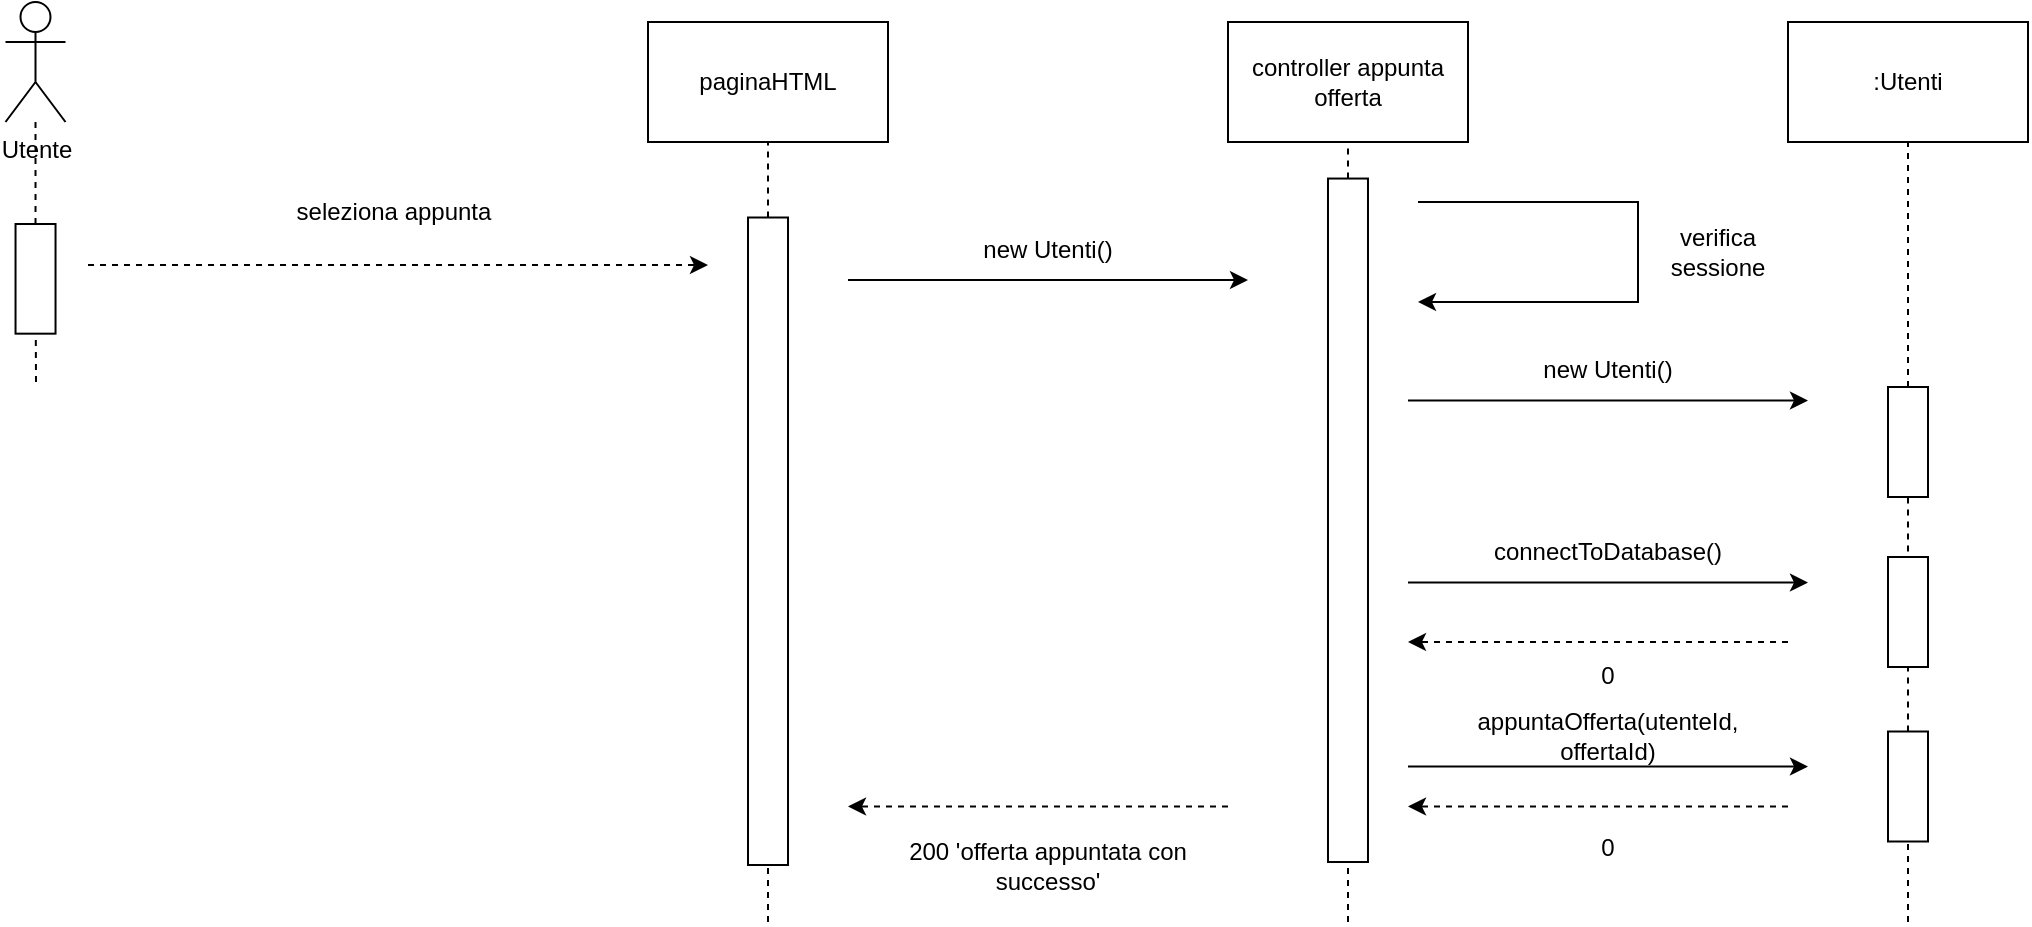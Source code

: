 <mxfile version="27.1.4">
  <diagram id="gwUhwwIQdEspnQJv_WbK" name="Pagina-1">
    <mxGraphModel dx="1699" dy="1652" grid="1" gridSize="10" guides="1" tooltips="1" connect="1" arrows="0" fold="1" page="1" pageScale="1" pageWidth="827" pageHeight="1169" math="0" shadow="0">
      <root>
        <mxCell id="0" />
        <mxCell id="1" parent="0" />
        <mxCell id="FgpJdpsvdST_ZWDqFQEa-1" value="Utente" style="shape=umlActor;verticalLabelPosition=bottom;verticalAlign=top;html=1;outlineConnect=0;" parent="1" vertex="1">
          <mxGeometry x="-351.25" y="-150" width="30" height="60" as="geometry" />
        </mxCell>
        <mxCell id="FgpJdpsvdST_ZWDqFQEa-4" value="" style="endArrow=none;dashed=1;html=1;rounded=0;" parent="1" source="WTWF-vKirUXl5wXtsg50-43" target="FgpJdpsvdST_ZWDqFQEa-1" edge="1">
          <mxGeometry width="50" height="50" relative="1" as="geometry">
            <mxPoint x="-336.25" y="611" as="sourcePoint" />
            <mxPoint x="-321.25" y="191" as="targetPoint" />
            <Array as="points" />
          </mxGeometry>
        </mxCell>
        <mxCell id="FgpJdpsvdST_ZWDqFQEa-5" value="controller appunta offerta" style="rounded=0;whiteSpace=wrap;html=1;" parent="1" vertex="1">
          <mxGeometry x="260" y="-140" width="120" height="60" as="geometry" />
        </mxCell>
        <mxCell id="FgpJdpsvdST_ZWDqFQEa-6" value="" style="endArrow=none;dashed=1;html=1;rounded=0;entryX=0.5;entryY=1;entryDx=0;entryDy=0;" parent="1" source="WTWF-vKirUXl5wXtsg50-3" target="FgpJdpsvdST_ZWDqFQEa-5" edge="1">
          <mxGeometry width="50" height="50" relative="1" as="geometry">
            <mxPoint x="320.001" y="99.375" as="sourcePoint" />
            <mxPoint x="320.001" y="76.25" as="targetPoint" />
          </mxGeometry>
        </mxCell>
        <mxCell id="FgpJdpsvdST_ZWDqFQEa-7" value=":Utenti" style="rounded=0;whiteSpace=wrap;html=1;" parent="1" vertex="1">
          <mxGeometry x="540" y="-140" width="120" height="60" as="geometry" />
        </mxCell>
        <mxCell id="FgpJdpsvdST_ZWDqFQEa-10" value="" style="endArrow=none;dashed=1;html=1;rounded=0;entryX=0.5;entryY=1;entryDx=0;entryDy=0;" parent="1" source="WTWF-vKirUXl5wXtsg50-8" target="FgpJdpsvdST_ZWDqFQEa-7" edge="1">
          <mxGeometry width="50" height="50" relative="1" as="geometry">
            <mxPoint x="599.5" y="320" as="sourcePoint" />
            <mxPoint x="599.5" y="70" as="targetPoint" />
          </mxGeometry>
        </mxCell>
        <mxCell id="WTWF-vKirUXl5wXtsg50-2" value="seleziona appunta" style="text;html=1;align=center;verticalAlign=middle;whiteSpace=wrap;rounded=0;" parent="1" vertex="1">
          <mxGeometry x="-227.5" y="-60" width="140" height="30" as="geometry" />
        </mxCell>
        <mxCell id="WTWF-vKirUXl5wXtsg50-4" value="" style="endArrow=classic;html=1;rounded=0;" parent="1" edge="1">
          <mxGeometry width="50" height="50" relative="1" as="geometry">
            <mxPoint x="350" y="49.25" as="sourcePoint" />
            <mxPoint x="550" y="49.25" as="targetPoint" />
          </mxGeometry>
        </mxCell>
        <mxCell id="WTWF-vKirUXl5wXtsg50-5" value="new Utenti()" style="text;html=1;align=center;verticalAlign=middle;whiteSpace=wrap;rounded=0;" parent="1" vertex="1">
          <mxGeometry x="380" y="19.25" width="140" height="30" as="geometry" />
        </mxCell>
        <mxCell id="WTWF-vKirUXl5wXtsg50-9" value="" style="endArrow=none;dashed=1;html=1;rounded=0;" parent="1" source="WTWF-vKirUXl5wXtsg50-21" target="WTWF-vKirUXl5wXtsg50-8" edge="1">
          <mxGeometry width="50" height="50" relative="1" as="geometry">
            <mxPoint x="600" y="630" as="sourcePoint" />
            <mxPoint x="599.5" y="70" as="targetPoint" />
          </mxGeometry>
        </mxCell>
        <mxCell id="WTWF-vKirUXl5wXtsg50-8" value="" style="rounded=0;whiteSpace=wrap;html=1;rotation=90;" parent="1" vertex="1">
          <mxGeometry x="572.5" y="60" width="55" height="20" as="geometry" />
        </mxCell>
        <mxCell id="WTWF-vKirUXl5wXtsg50-12" value="" style="endArrow=classic;html=1;rounded=0;" parent="1" edge="1">
          <mxGeometry width="50" height="50" relative="1" as="geometry">
            <mxPoint x="350" y="140.25" as="sourcePoint" />
            <mxPoint x="550" y="140.25" as="targetPoint" />
          </mxGeometry>
        </mxCell>
        <mxCell id="WTWF-vKirUXl5wXtsg50-13" value="connectToDatabase()" style="text;html=1;align=center;verticalAlign=middle;whiteSpace=wrap;rounded=0;" parent="1" vertex="1">
          <mxGeometry x="380" y="110.25" width="140" height="30" as="geometry" />
        </mxCell>
        <mxCell id="WTWF-vKirUXl5wXtsg50-15" value="0" style="text;html=1;align=center;verticalAlign=middle;whiteSpace=wrap;rounded=0;" parent="1" vertex="1">
          <mxGeometry x="380" y="172.25" width="140" height="30" as="geometry" />
        </mxCell>
        <mxCell id="WTWF-vKirUXl5wXtsg50-16" value="" style="rounded=0;whiteSpace=wrap;html=1;rotation=90;" parent="1" vertex="1">
          <mxGeometry x="572.5" y="145" width="55" height="20" as="geometry" />
        </mxCell>
        <mxCell id="WTWF-vKirUXl5wXtsg50-17" value="" style="endArrow=classic;html=1;rounded=0;" parent="1" edge="1">
          <mxGeometry width="50" height="50" relative="1" as="geometry">
            <mxPoint x="350" y="232.25" as="sourcePoint" />
            <mxPoint x="550" y="232.25" as="targetPoint" />
          </mxGeometry>
        </mxCell>
        <mxCell id="WTWF-vKirUXl5wXtsg50-18" value="appuntaOfferta(utenteId, offertaId)" style="text;html=1;align=center;verticalAlign=middle;whiteSpace=wrap;rounded=0;" parent="1" vertex="1">
          <mxGeometry x="380" y="202.25" width="140" height="30" as="geometry" />
        </mxCell>
        <mxCell id="WTWF-vKirUXl5wXtsg50-20" value="0" style="text;html=1;align=center;verticalAlign=middle;whiteSpace=wrap;rounded=0;" parent="1" vertex="1">
          <mxGeometry x="380" y="258.25" width="140" height="30" as="geometry" />
        </mxCell>
        <mxCell id="WTWF-vKirUXl5wXtsg50-36" value="paginaHTML" style="rounded=0;whiteSpace=wrap;html=1;" parent="1" vertex="1">
          <mxGeometry x="-30" y="-140" width="120" height="60" as="geometry" />
        </mxCell>
        <mxCell id="WTWF-vKirUXl5wXtsg50-37" value="" style="endArrow=none;dashed=1;html=1;rounded=0;entryX=0.5;entryY=1;entryDx=0;entryDy=0;" parent="1" source="WTWF-vKirUXl5wXtsg50-57" target="WTWF-vKirUXl5wXtsg50-36" edge="1">
          <mxGeometry width="50" height="50" relative="1" as="geometry">
            <mxPoint x="30" y="620" as="sourcePoint" />
            <mxPoint x="29.5" y="80" as="targetPoint" />
          </mxGeometry>
        </mxCell>
        <mxCell id="WTWF-vKirUXl5wXtsg50-44" value="" style="endArrow=none;dashed=1;html=1;rounded=0;" parent="1" target="WTWF-vKirUXl5wXtsg50-43" edge="1">
          <mxGeometry width="50" height="50" relative="1" as="geometry">
            <mxPoint x="-336" y="40" as="sourcePoint" />
            <mxPoint x="-336.25" y="81" as="targetPoint" />
            <Array as="points" />
          </mxGeometry>
        </mxCell>
        <mxCell id="WTWF-vKirUXl5wXtsg50-43" value="" style="rounded=0;whiteSpace=wrap;html=1;rotation=90;" parent="1" vertex="1">
          <mxGeometry x="-363.65" y="-21.58" width="54.83" height="20" as="geometry" />
        </mxCell>
        <mxCell id="WTWF-vKirUXl5wXtsg50-58" value="" style="endArrow=classic;html=1;rounded=0;" parent="1" edge="1">
          <mxGeometry width="50" height="50" relative="1" as="geometry">
            <mxPoint x="355" y="-50" as="sourcePoint" />
            <mxPoint x="355" as="targetPoint" />
            <Array as="points">
              <mxPoint x="465" y="-50" />
              <mxPoint x="465" y="-30" />
              <mxPoint x="465" />
            </Array>
          </mxGeometry>
        </mxCell>
        <mxCell id="WTWF-vKirUXl5wXtsg50-59" value="verifica sessione" style="text;html=1;align=center;verticalAlign=middle;whiteSpace=wrap;rounded=0;" parent="1" vertex="1">
          <mxGeometry x="465" y="-40" width="80" height="30" as="geometry" />
        </mxCell>
        <mxCell id="WTWF-vKirUXl5wXtsg50-60" value="" style="endArrow=none;dashed=1;html=1;rounded=0;" parent="1" target="WTWF-vKirUXl5wXtsg50-3" edge="1">
          <mxGeometry width="50" height="50" relative="1" as="geometry">
            <mxPoint x="320" y="310" as="sourcePoint" />
            <mxPoint x="320" y="-80" as="targetPoint" />
          </mxGeometry>
        </mxCell>
        <mxCell id="WTWF-vKirUXl5wXtsg50-71" value="" style="endArrow=none;dashed=1;html=1;rounded=0;" parent="1" target="WTWF-vKirUXl5wXtsg50-57" edge="1">
          <mxGeometry width="50" height="50" relative="1" as="geometry">
            <mxPoint x="30" y="310" as="sourcePoint" />
            <mxPoint x="30" y="-80" as="targetPoint" />
          </mxGeometry>
        </mxCell>
        <mxCell id="WTWF-vKirUXl5wXtsg50-57" value="" style="rounded=0;whiteSpace=wrap;html=1;rotation=90;" parent="1" vertex="1">
          <mxGeometry x="-131.87" y="109.63" width="323.75" height="20" as="geometry" />
        </mxCell>
        <mxCell id="WTWF-vKirUXl5wXtsg50-75" value="" style="endArrow=none;dashed=1;html=1;rounded=0;" parent="1" target="WTWF-vKirUXl5wXtsg50-21" edge="1">
          <mxGeometry width="50" height="50" relative="1" as="geometry">
            <mxPoint x="600" y="310" as="sourcePoint" />
            <mxPoint x="600" y="273" as="targetPoint" />
          </mxGeometry>
        </mxCell>
        <mxCell id="WTWF-vKirUXl5wXtsg50-21" value="" style="rounded=0;whiteSpace=wrap;html=1;rotation=90;" parent="1" vertex="1">
          <mxGeometry x="572.5" y="232.25" width="55" height="20" as="geometry" />
        </mxCell>
        <mxCell id="WTWF-vKirUXl5wXtsg50-99" value="" style="html=1;labelBackgroundColor=#ffffff;startArrow=none;startFill=0;startSize=6;endArrow=classic;endFill=1;endSize=6;jettySize=auto;orthogonalLoop=1;strokeWidth=1;dashed=1;fontSize=14;rounded=0;" parent="1" edge="1">
          <mxGeometry width="60" height="60" relative="1" as="geometry">
            <mxPoint x="-310" y="-18.5" as="sourcePoint" />
            <mxPoint y="-18.5" as="targetPoint" />
          </mxGeometry>
        </mxCell>
        <mxCell id="WTWF-vKirUXl5wXtsg50-100" value="" style="endArrow=none;dashed=1;html=1;rounded=0;entryX=0.5;entryY=1;entryDx=0;entryDy=0;" parent="1" target="WTWF-vKirUXl5wXtsg50-3" edge="1">
          <mxGeometry width="50" height="50" relative="1" as="geometry">
            <mxPoint x="320.001" y="99.375" as="sourcePoint" />
            <mxPoint x="320" y="-80" as="targetPoint" />
          </mxGeometry>
        </mxCell>
        <mxCell id="WTWF-vKirUXl5wXtsg50-3" value="" style="rounded=0;whiteSpace=wrap;html=1;rotation=90;" parent="1" vertex="1">
          <mxGeometry x="149.13" y="99.14" width="341.73" height="20" as="geometry" />
        </mxCell>
        <mxCell id="WTWF-vKirUXl5wXtsg50-102" value="200 &#39;offerta appuntata con successo&#39;" style="text;html=1;align=center;verticalAlign=middle;whiteSpace=wrap;rounded=0;" parent="1" vertex="1">
          <mxGeometry x="80" y="263.25" width="180" height="36.75" as="geometry" />
        </mxCell>
        <mxCell id="WTWF-vKirUXl5wXtsg50-103" value="" style="endArrow=classic;html=1;rounded=0;" parent="1" edge="1">
          <mxGeometry width="50" height="50" relative="1" as="geometry">
            <mxPoint x="70" y="-11" as="sourcePoint" />
            <mxPoint x="270" y="-11" as="targetPoint" />
          </mxGeometry>
        </mxCell>
        <mxCell id="WTWF-vKirUXl5wXtsg50-104" value="new Utenti()" style="text;html=1;align=center;verticalAlign=middle;whiteSpace=wrap;rounded=0;" parent="1" vertex="1">
          <mxGeometry x="100" y="-41" width="140" height="30" as="geometry" />
        </mxCell>
        <mxCell id="Y_qIqEe20axeOboAlF_E-1" value="" style="html=1;labelBackgroundColor=#ffffff;startArrow=none;startFill=0;startSize=6;endArrow=classic;endFill=1;endSize=6;jettySize=auto;orthogonalLoop=1;strokeWidth=1;dashed=1;fontSize=14;rounded=0;" edge="1" parent="1">
          <mxGeometry width="60" height="60" relative="1" as="geometry">
            <mxPoint x="540" y="170" as="sourcePoint" />
            <mxPoint x="350" y="170" as="targetPoint" />
          </mxGeometry>
        </mxCell>
        <mxCell id="Y_qIqEe20axeOboAlF_E-2" value="" style="html=1;labelBackgroundColor=#ffffff;startArrow=none;startFill=0;startSize=6;endArrow=classic;endFill=1;endSize=6;jettySize=auto;orthogonalLoop=1;strokeWidth=1;dashed=1;fontSize=14;rounded=0;" edge="1" parent="1">
          <mxGeometry width="60" height="60" relative="1" as="geometry">
            <mxPoint x="540" y="252.25" as="sourcePoint" />
            <mxPoint x="350" y="252.25" as="targetPoint" />
          </mxGeometry>
        </mxCell>
        <mxCell id="Y_qIqEe20axeOboAlF_E-3" value="" style="html=1;labelBackgroundColor=#ffffff;startArrow=none;startFill=0;startSize=6;endArrow=classic;endFill=1;endSize=6;jettySize=auto;orthogonalLoop=1;strokeWidth=1;dashed=1;fontSize=14;rounded=0;" edge="1" parent="1">
          <mxGeometry width="60" height="60" relative="1" as="geometry">
            <mxPoint x="260" y="252.25" as="sourcePoint" />
            <mxPoint x="70" y="252.25" as="targetPoint" />
          </mxGeometry>
        </mxCell>
      </root>
    </mxGraphModel>
  </diagram>
</mxfile>
